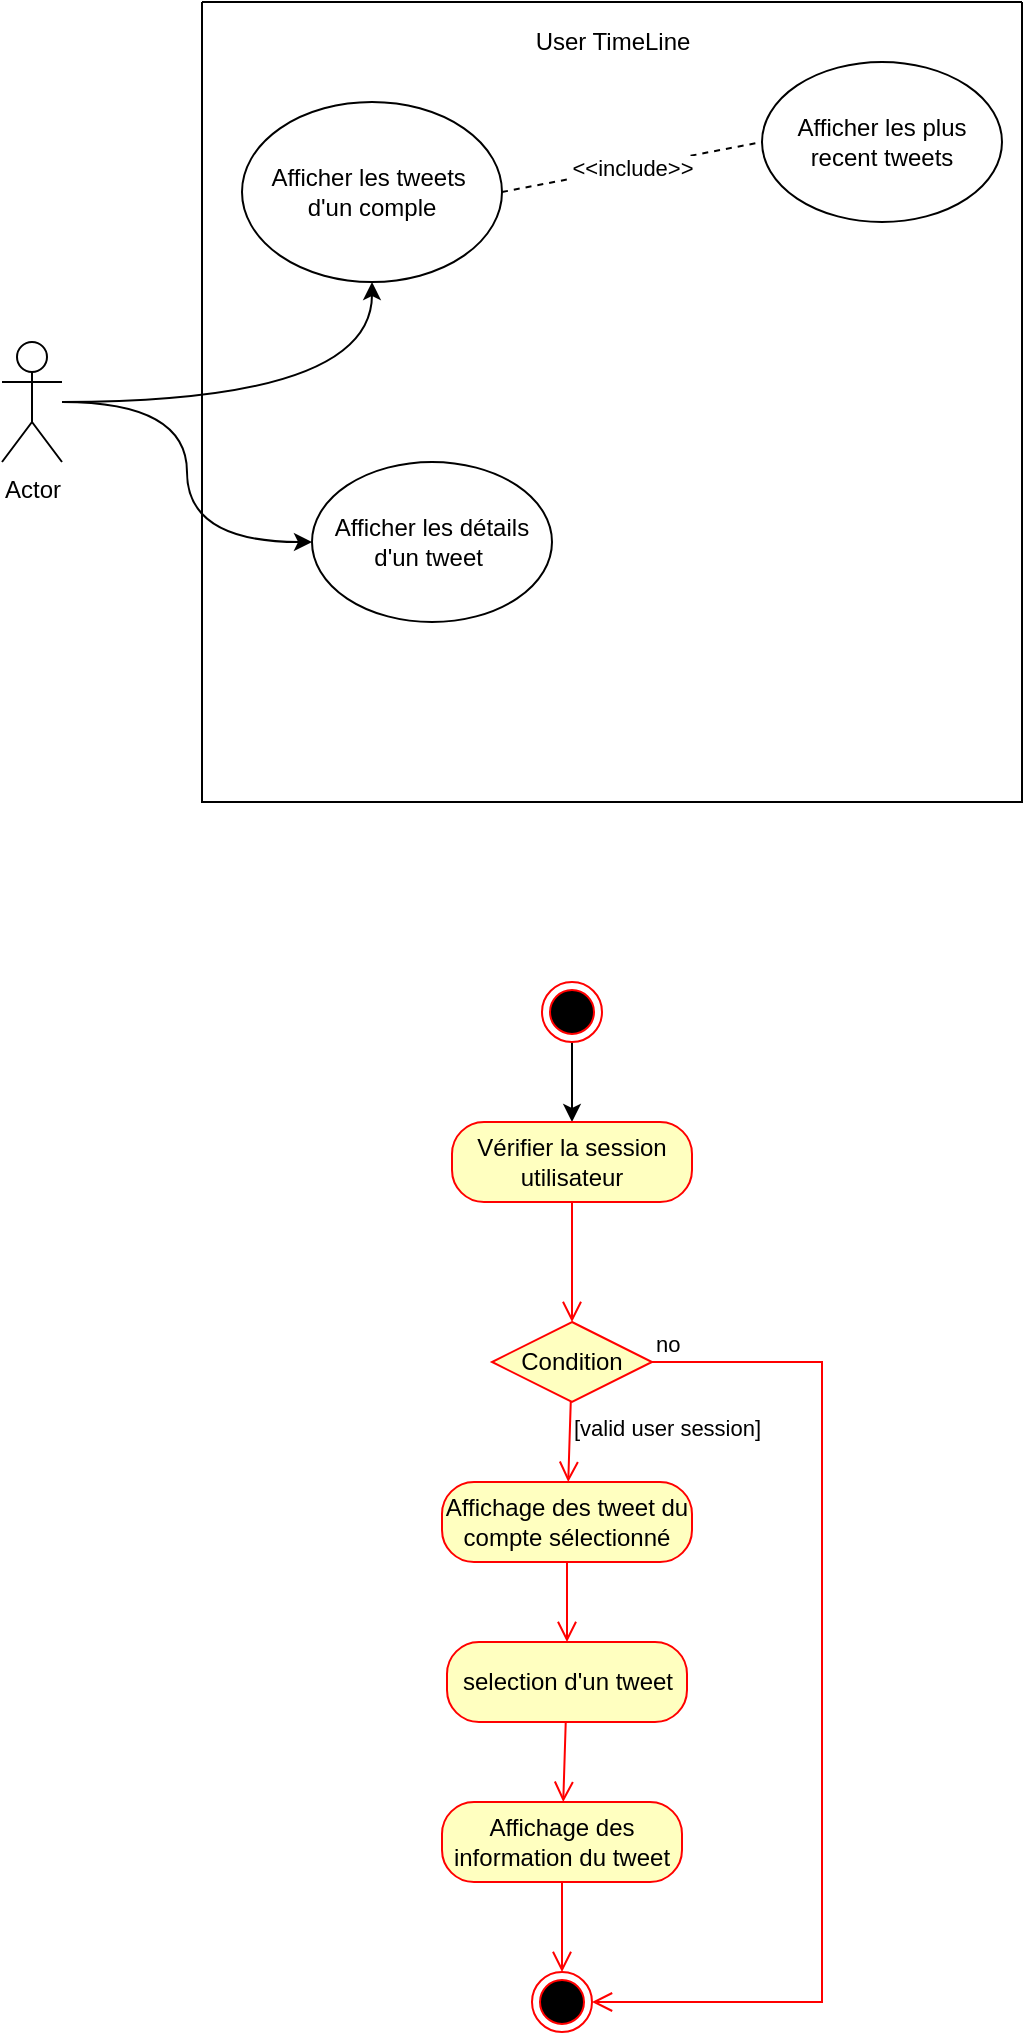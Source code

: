 <mxfile version="15.8.3" type="github">
  <diagram id="iY5-pHewiRnftGyiLozi" name="Page-1">
    <mxGraphModel dx="1662" dy="705" grid="1" gridSize="10" guides="1" tooltips="1" connect="1" arrows="1" fold="1" page="1" pageScale="1" pageWidth="850" pageHeight="1100" math="0" shadow="0">
      <root>
        <mxCell id="0" />
        <mxCell id="1" parent="0" />
        <mxCell id="njqI8tUHYhX_ZmFeckEF-1" value="" style="swimlane;startSize=0;" vertex="1" parent="1">
          <mxGeometry x="370" y="170" width="410" height="400" as="geometry" />
        </mxCell>
        <mxCell id="njqI8tUHYhX_ZmFeckEF-3" value="User TimeLine" style="text;html=1;align=center;verticalAlign=middle;resizable=0;points=[];autosize=1;strokeColor=none;fillColor=none;" vertex="1" parent="njqI8tUHYhX_ZmFeckEF-1">
          <mxGeometry x="160" y="10" width="90" height="20" as="geometry" />
        </mxCell>
        <mxCell id="njqI8tUHYhX_ZmFeckEF-5" value="Afficher les tweets&amp;nbsp; &amp;nbsp;d&#39;un comple&amp;nbsp;" style="ellipse;whiteSpace=wrap;html=1;" vertex="1" parent="njqI8tUHYhX_ZmFeckEF-1">
          <mxGeometry x="20" y="50" width="130" height="90" as="geometry" />
        </mxCell>
        <mxCell id="njqI8tUHYhX_ZmFeckEF-6" value="Afficher les plus recent tweets" style="ellipse;whiteSpace=wrap;html=1;" vertex="1" parent="njqI8tUHYhX_ZmFeckEF-1">
          <mxGeometry x="280" y="30" width="120" height="80" as="geometry" />
        </mxCell>
        <mxCell id="njqI8tUHYhX_ZmFeckEF-8" value="&amp;lt;&amp;lt;include&amp;gt;&amp;gt;" style="endArrow=none;dashed=1;html=1;rounded=0;entryX=0;entryY=0.5;entryDx=0;entryDy=0;exitX=1;exitY=0.5;exitDx=0;exitDy=0;" edge="1" parent="njqI8tUHYhX_ZmFeckEF-1" source="njqI8tUHYhX_ZmFeckEF-5" target="njqI8tUHYhX_ZmFeckEF-6">
          <mxGeometry width="50" height="50" relative="1" as="geometry">
            <mxPoint x="190" y="170" as="sourcePoint" />
            <mxPoint x="240" y="120" as="targetPoint" />
          </mxGeometry>
        </mxCell>
        <mxCell id="njqI8tUHYhX_ZmFeckEF-9" value="Afficher les détails d&#39;un tweet&amp;nbsp;" style="ellipse;whiteSpace=wrap;html=1;" vertex="1" parent="njqI8tUHYhX_ZmFeckEF-1">
          <mxGeometry x="55" y="230" width="120" height="80" as="geometry" />
        </mxCell>
        <mxCell id="njqI8tUHYhX_ZmFeckEF-10" style="edgeStyle=orthogonalEdgeStyle;rounded=0;orthogonalLoop=1;jettySize=auto;html=1;entryX=0;entryY=0.5;entryDx=0;entryDy=0;curved=1;" edge="1" parent="1" source="njqI8tUHYhX_ZmFeckEF-4" target="njqI8tUHYhX_ZmFeckEF-9">
          <mxGeometry relative="1" as="geometry" />
        </mxCell>
        <mxCell id="njqI8tUHYhX_ZmFeckEF-11" style="edgeStyle=orthogonalEdgeStyle;rounded=0;orthogonalLoop=1;jettySize=auto;html=1;curved=1;" edge="1" parent="1" source="njqI8tUHYhX_ZmFeckEF-4" target="njqI8tUHYhX_ZmFeckEF-5">
          <mxGeometry relative="1" as="geometry" />
        </mxCell>
        <mxCell id="njqI8tUHYhX_ZmFeckEF-4" value="Actor" style="shape=umlActor;verticalLabelPosition=bottom;verticalAlign=top;html=1;outlineConnect=0;" vertex="1" parent="1">
          <mxGeometry x="270" y="340" width="30" height="60" as="geometry" />
        </mxCell>
        <mxCell id="njqI8tUHYhX_ZmFeckEF-16" style="edgeStyle=orthogonalEdgeStyle;curved=1;rounded=0;orthogonalLoop=1;jettySize=auto;html=1;" edge="1" parent="1" source="njqI8tUHYhX_ZmFeckEF-12" target="njqI8tUHYhX_ZmFeckEF-13">
          <mxGeometry relative="1" as="geometry" />
        </mxCell>
        <mxCell id="njqI8tUHYhX_ZmFeckEF-12" value="" style="ellipse;html=1;shape=endState;fillColor=#000000;strokeColor=#ff0000;" vertex="1" parent="1">
          <mxGeometry x="540" y="660" width="30" height="30" as="geometry" />
        </mxCell>
        <mxCell id="njqI8tUHYhX_ZmFeckEF-13" value="Vérifier la session utilisateur" style="rounded=1;whiteSpace=wrap;html=1;arcSize=40;fontColor=#000000;fillColor=#ffffc0;strokeColor=#ff0000;" vertex="1" parent="1">
          <mxGeometry x="495" y="730" width="120" height="40" as="geometry" />
        </mxCell>
        <mxCell id="njqI8tUHYhX_ZmFeckEF-14" value="" style="edgeStyle=orthogonalEdgeStyle;html=1;verticalAlign=bottom;endArrow=open;endSize=8;strokeColor=#ff0000;rounded=0;curved=1;" edge="1" source="njqI8tUHYhX_ZmFeckEF-13" parent="1" target="njqI8tUHYhX_ZmFeckEF-17">
          <mxGeometry relative="1" as="geometry">
            <mxPoint x="555" y="850" as="targetPoint" />
          </mxGeometry>
        </mxCell>
        <mxCell id="njqI8tUHYhX_ZmFeckEF-17" value="Condition" style="rhombus;whiteSpace=wrap;html=1;fillColor=#ffffc0;strokeColor=#ff0000;" vertex="1" parent="1">
          <mxGeometry x="515" y="830" width="80" height="40" as="geometry" />
        </mxCell>
        <mxCell id="njqI8tUHYhX_ZmFeckEF-18" value="no" style="edgeStyle=orthogonalEdgeStyle;html=1;align=left;verticalAlign=bottom;endArrow=open;endSize=8;strokeColor=#ff0000;rounded=0;entryX=1;entryY=0.5;entryDx=0;entryDy=0;" edge="1" source="njqI8tUHYhX_ZmFeckEF-17" parent="1" target="njqI8tUHYhX_ZmFeckEF-26">
          <mxGeometry x="-1" relative="1" as="geometry">
            <mxPoint x="695" y="850" as="targetPoint" />
            <Array as="points">
              <mxPoint x="680" y="850" />
              <mxPoint x="680" y="1170" />
            </Array>
          </mxGeometry>
        </mxCell>
        <mxCell id="njqI8tUHYhX_ZmFeckEF-19" value="[valid user session]" style="html=1;align=left;verticalAlign=top;endArrow=open;endSize=8;strokeColor=#ff0000;rounded=0;" edge="1" source="njqI8tUHYhX_ZmFeckEF-17" parent="1" target="njqI8tUHYhX_ZmFeckEF-20">
          <mxGeometry x="-1" relative="1" as="geometry">
            <mxPoint x="555" y="930" as="targetPoint" />
          </mxGeometry>
        </mxCell>
        <mxCell id="njqI8tUHYhX_ZmFeckEF-20" value="Affichage des tweet du compte sélectionné" style="rounded=1;whiteSpace=wrap;html=1;arcSize=40;fontColor=#000000;fillColor=#ffffc0;strokeColor=#ff0000;" vertex="1" parent="1">
          <mxGeometry x="490" y="910" width="125" height="40" as="geometry" />
        </mxCell>
        <mxCell id="njqI8tUHYhX_ZmFeckEF-21" value="" style="html=1;verticalAlign=bottom;endArrow=open;endSize=8;strokeColor=#ff0000;rounded=0;" edge="1" source="njqI8tUHYhX_ZmFeckEF-20" parent="1" target="njqI8tUHYhX_ZmFeckEF-22">
          <mxGeometry relative="1" as="geometry">
            <mxPoint x="555" y="1010" as="targetPoint" />
          </mxGeometry>
        </mxCell>
        <mxCell id="njqI8tUHYhX_ZmFeckEF-22" value="selection d&#39;un tweet" style="rounded=1;whiteSpace=wrap;html=1;arcSize=40;fontColor=#000000;fillColor=#ffffc0;strokeColor=#ff0000;" vertex="1" parent="1">
          <mxGeometry x="492.5" y="990" width="120" height="40" as="geometry" />
        </mxCell>
        <mxCell id="njqI8tUHYhX_ZmFeckEF-23" value="" style="html=1;verticalAlign=bottom;endArrow=open;endSize=8;strokeColor=#ff0000;rounded=0;" edge="1" source="njqI8tUHYhX_ZmFeckEF-22" parent="1" target="njqI8tUHYhX_ZmFeckEF-24">
          <mxGeometry relative="1" as="geometry">
            <mxPoint x="555" y="1090" as="targetPoint" />
          </mxGeometry>
        </mxCell>
        <mxCell id="njqI8tUHYhX_ZmFeckEF-24" value="Affichage des information du tweet" style="rounded=1;whiteSpace=wrap;html=1;arcSize=40;fontColor=#000000;fillColor=#ffffc0;strokeColor=#ff0000;" vertex="1" parent="1">
          <mxGeometry x="490" y="1070" width="120" height="40" as="geometry" />
        </mxCell>
        <mxCell id="njqI8tUHYhX_ZmFeckEF-25" value="" style="edgeStyle=orthogonalEdgeStyle;html=1;verticalAlign=bottom;endArrow=open;endSize=8;strokeColor=#ff0000;rounded=0;curved=1;" edge="1" source="njqI8tUHYhX_ZmFeckEF-24" parent="1" target="njqI8tUHYhX_ZmFeckEF-26">
          <mxGeometry relative="1" as="geometry">
            <mxPoint x="555" y="1170" as="targetPoint" />
          </mxGeometry>
        </mxCell>
        <mxCell id="njqI8tUHYhX_ZmFeckEF-26" value="" style="ellipse;html=1;shape=endState;fillColor=#000000;strokeColor=#ff0000;" vertex="1" parent="1">
          <mxGeometry x="535" y="1155" width="30" height="30" as="geometry" />
        </mxCell>
      </root>
    </mxGraphModel>
  </diagram>
</mxfile>
